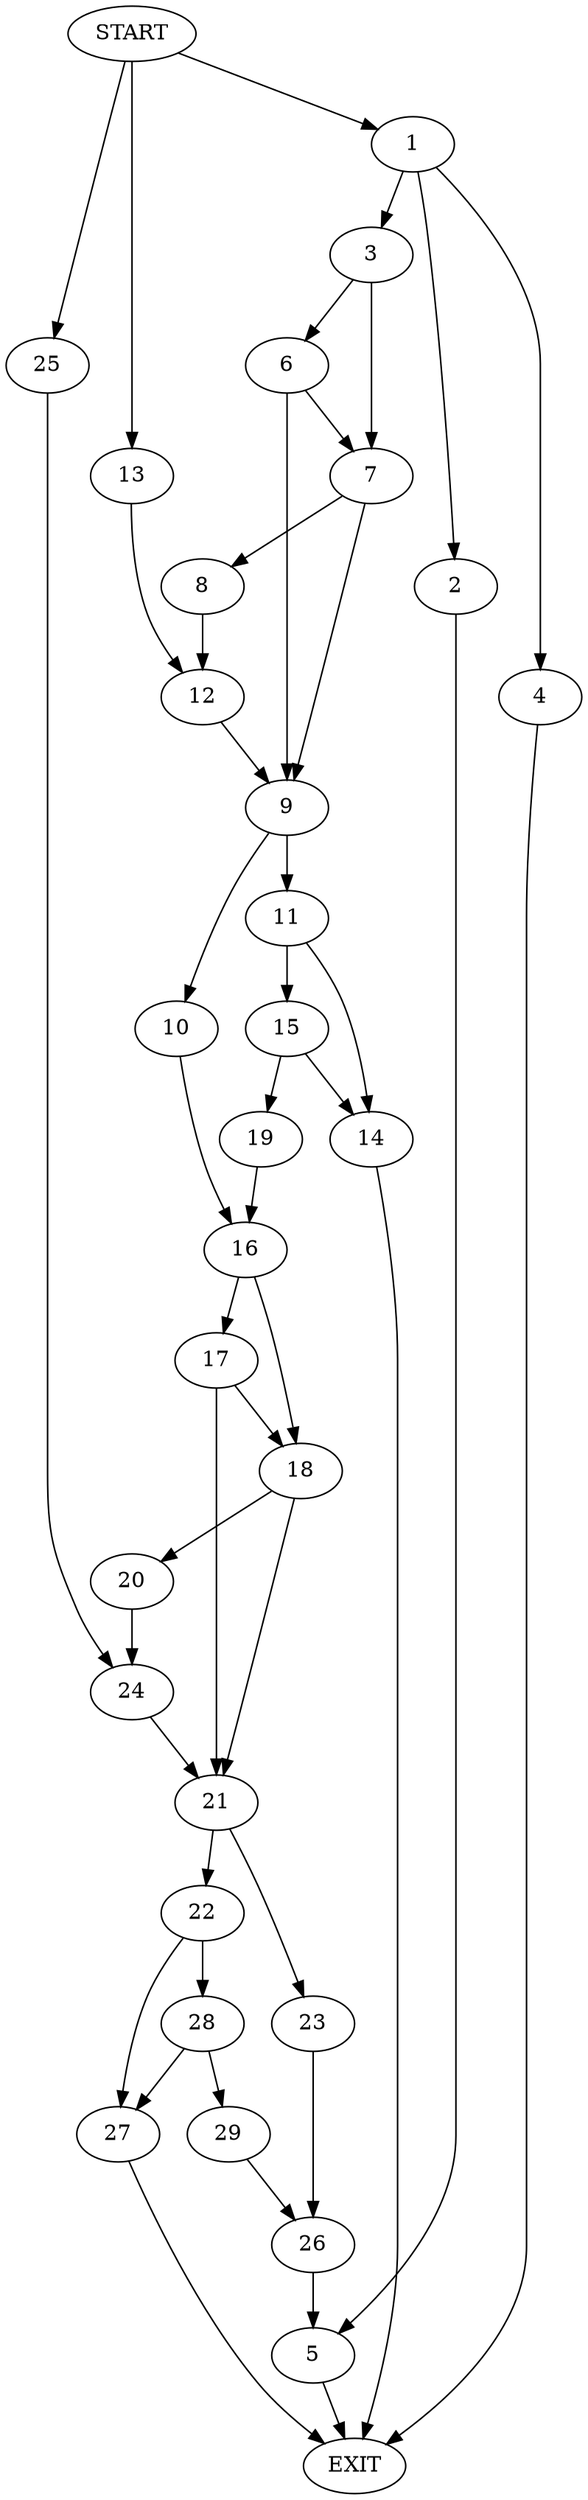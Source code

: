 digraph {
0 [label="START"];
1;
2;
3;
4;
5;
6;
7;
8;
9;
10;
11;
12;
13;
14;
15;
16;
17;
18;
19;
20;
21;
22;
23;
24;
25;
26;
27;
28;
29;
30 [label="EXIT"];
0 -> 1;
1 -> 2;
1 -> 3;
1 -> 4;
2 -> 5;
4 -> 30;
3 -> 6;
3 -> 7;
7 -> 8;
7 -> 9;
6 -> 7;
6 -> 9;
9 -> 10;
9 -> 11;
8 -> 12;
12 -> 9;
0 -> 13;
13 -> 12;
11 -> 14;
11 -> 15;
10 -> 16;
16 -> 17;
16 -> 18;
15 -> 19;
15 -> 14;
14 -> 30;
19 -> 16;
18 -> 20;
18 -> 21;
17 -> 18;
17 -> 21;
21 -> 22;
21 -> 23;
20 -> 24;
24 -> 21;
0 -> 25;
25 -> 24;
23 -> 26;
22 -> 27;
22 -> 28;
26 -> 5;
27 -> 30;
28 -> 27;
28 -> 29;
29 -> 26;
5 -> 30;
}
